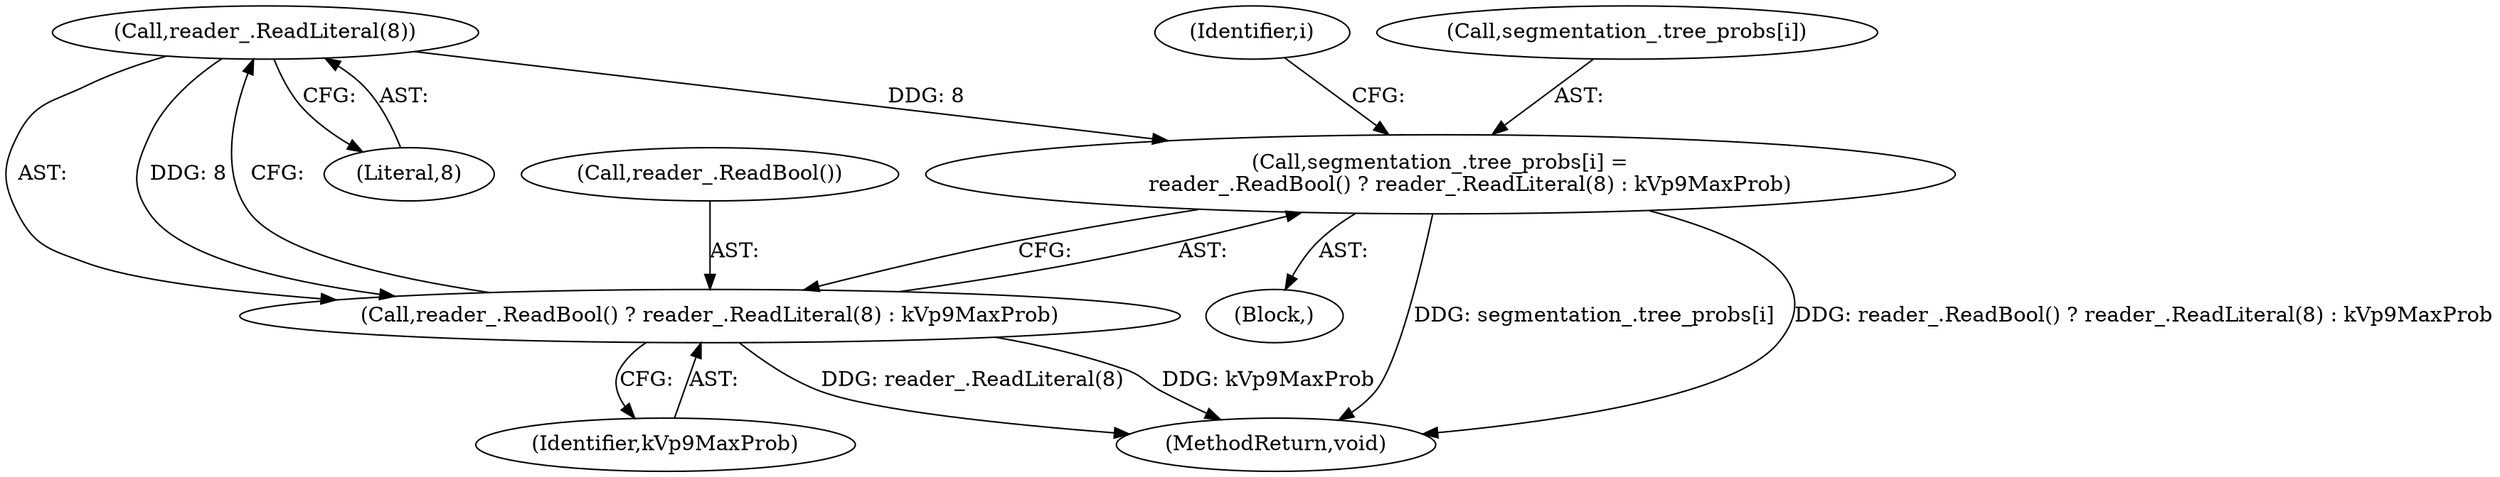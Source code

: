 digraph "1_Chrome_27c68f543e5eba779902447445dfb05ec3f5bf75_20@API" {
"1000121" [label="(Call,reader_.ReadLiteral(8))"];
"1000113" [label="(Call,segmentation_.tree_probs[i] =\n         reader_.ReadBool() ? reader_.ReadLiteral(8) : kVp9MaxProb)"];
"1000119" [label="(Call,reader_.ReadBool() ? reader_.ReadLiteral(8) : kVp9MaxProb)"];
"1000122" [label="(Literal,8)"];
"1000113" [label="(Call,segmentation_.tree_probs[i] =\n         reader_.ReadBool() ? reader_.ReadLiteral(8) : kVp9MaxProb)"];
"1000121" [label="(Call,reader_.ReadLiteral(8))"];
"1000123" [label="(Identifier,kVp9MaxProb)"];
"1000120" [label="(Call,reader_.ReadBool())"];
"1000172" [label="(MethodReturn,void)"];
"1000111" [label="(Identifier,i)"];
"1000119" [label="(Call,reader_.ReadBool() ? reader_.ReadLiteral(8) : kVp9MaxProb)"];
"1000112" [label="(Block,)"];
"1000114" [label="(Call,segmentation_.tree_probs[i])"];
"1000121" -> "1000119"  [label="AST: "];
"1000121" -> "1000122"  [label="CFG: "];
"1000122" -> "1000121"  [label="AST: "];
"1000119" -> "1000121"  [label="CFG: "];
"1000121" -> "1000113"  [label="DDG: 8"];
"1000121" -> "1000119"  [label="DDG: 8"];
"1000113" -> "1000112"  [label="AST: "];
"1000113" -> "1000119"  [label="CFG: "];
"1000114" -> "1000113"  [label="AST: "];
"1000119" -> "1000113"  [label="AST: "];
"1000111" -> "1000113"  [label="CFG: "];
"1000113" -> "1000172"  [label="DDG: segmentation_.tree_probs[i]"];
"1000113" -> "1000172"  [label="DDG: reader_.ReadBool() ? reader_.ReadLiteral(8) : kVp9MaxProb"];
"1000119" -> "1000123"  [label="CFG: "];
"1000120" -> "1000119"  [label="AST: "];
"1000123" -> "1000119"  [label="AST: "];
"1000119" -> "1000172"  [label="DDG: reader_.ReadLiteral(8)"];
"1000119" -> "1000172"  [label="DDG: kVp9MaxProb"];
}
